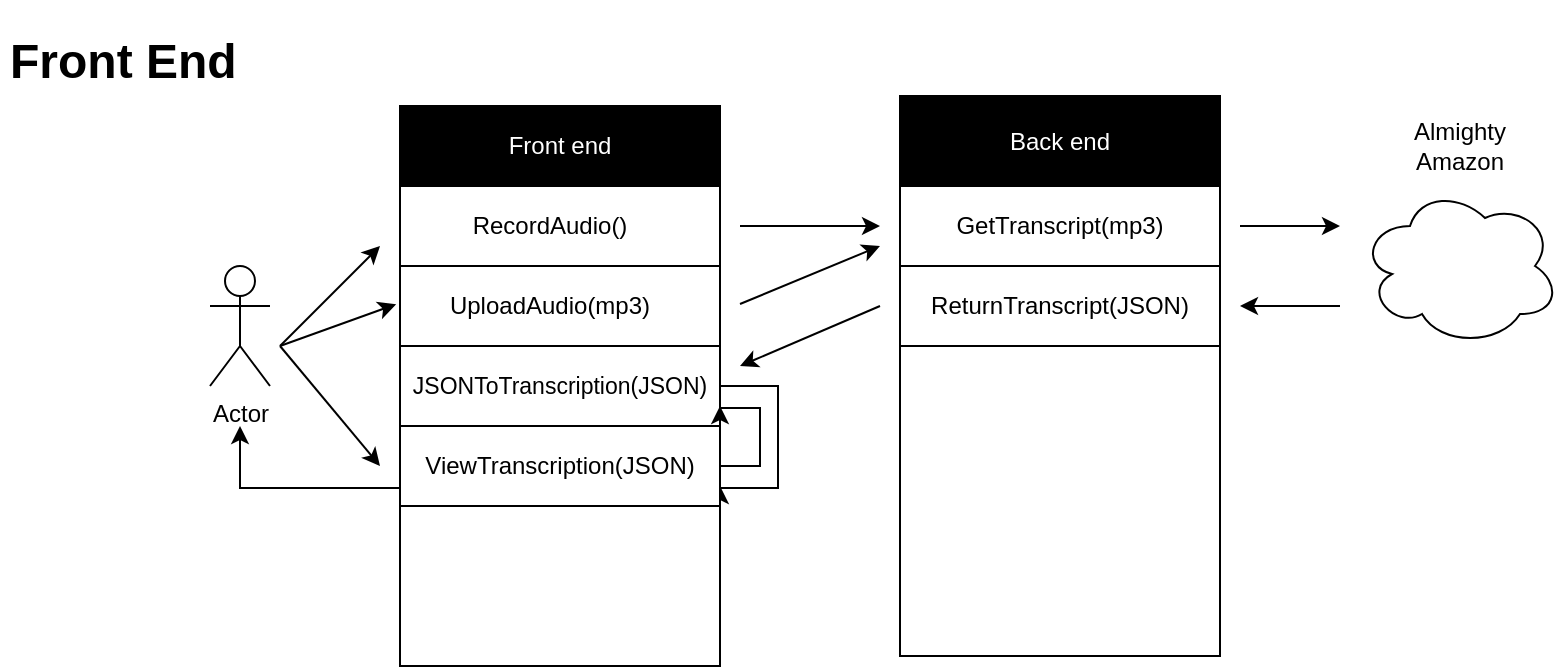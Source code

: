 <mxfile version="10.7.0" type="github"><diagram id="Znyub1uQKylLT9gnVSdC" name="Page-1"><mxGraphModel dx="887" dy="513" grid="1" gridSize="10" guides="1" tooltips="1" connect="1" arrows="1" fold="1" page="1" pageScale="1" pageWidth="850" pageHeight="1100" math="0" shadow="0"><root><mxCell id="0"/><mxCell id="1" parent="0"/><mxCell id="FJyA605MSM1jOheKYFPX-18" style="edgeStyle=orthogonalEdgeStyle;rounded=0;orthogonalLoop=1;jettySize=auto;html=1;exitX=1;exitY=0.5;exitDx=0;exitDy=0;fontSize=11.5;entryX=1;entryY=0.75;entryDx=0;entryDy=0;" edge="1" parent="1" source="SYLWjsR0JGekIqLb7W40-3" target="FJyA605MSM1jOheKYFPX-1"><mxGeometry relative="1" as="geometry"><mxPoint x="430" y="270" as="targetPoint"/><Array as="points"><mxPoint x="429" y="220"/><mxPoint x="429" y="271"/></Array></mxGeometry></mxCell><mxCell id="SYLWjsR0JGekIqLb7W40-3" value="" style="rounded=0;whiteSpace=wrap;html=1;" parent="1" vertex="1"><mxGeometry x="240" y="80" width="160" height="280" as="geometry"/></mxCell><mxCell id="SYLWjsR0JGekIqLb7W40-5" value="&lt;h1&gt;Front End&lt;/h1&gt;" style="text;html=1;strokeColor=none;fillColor=none;spacing=5;spacingTop=-20;whiteSpace=wrap;overflow=hidden;rounded=0;" parent="1" vertex="1"><mxGeometry x="40" y="37.5" width="190" height="140" as="geometry"/></mxCell><mxCell id="SYLWjsR0JGekIqLb7W40-6" value="Actor" style="shape=umlActor;verticalLabelPosition=bottom;labelBackgroundColor=#ffffff;verticalAlign=top;html=1;outlineConnect=0;" parent="1" vertex="1"><mxGeometry x="145" y="160" width="30" height="60" as="geometry"/></mxCell><mxCell id="SYLWjsR0JGekIqLb7W40-12" value="" style="rounded=0;whiteSpace=wrap;html=1;" parent="1" vertex="1"><mxGeometry x="490" y="75" width="160" height="280" as="geometry"/></mxCell><mxCell id="SYLWjsR0JGekIqLb7W40-14" value="" style="endArrow=classic;html=1;" parent="1" edge="1"><mxGeometry width="50" height="50" relative="1" as="geometry"><mxPoint x="180" y="200" as="sourcePoint"/><mxPoint x="230" y="150" as="targetPoint"/><Array as="points"/></mxGeometry></mxCell><mxCell id="SYLWjsR0JGekIqLb7W40-16" value="" style="rounded=0;whiteSpace=wrap;html=1;" parent="1" vertex="1"><mxGeometry x="240" y="160" width="160" height="40" as="geometry"/></mxCell><mxCell id="SYLWjsR0JGekIqLb7W40-17" value="" style="rounded=0;whiteSpace=wrap;html=1;fontColor=#000000;fillColor=#000000;" parent="1" vertex="1"><mxGeometry x="240" y="80" width="160" height="40" as="geometry"/></mxCell><mxCell id="SYLWjsR0JGekIqLb7W40-4" value="Front end" style="text;html=1;strokeColor=none;fillColor=none;align=center;verticalAlign=middle;whiteSpace=wrap;rounded=0;fontColor=#FFFFFF;" parent="1" vertex="1"><mxGeometry x="260" y="90" width="120" height="20" as="geometry"/></mxCell><mxCell id="SYLWjsR0JGekIqLb7W40-18" value="" style="rounded=0;whiteSpace=wrap;html=1;fillColor=#000000;fontColor=#000000;" parent="1" vertex="1"><mxGeometry x="490" y="75" width="160" height="45" as="geometry"/></mxCell><mxCell id="SYLWjsR0JGekIqLb7W40-13" value="Back end" style="text;html=1;strokeColor=none;fillColor=none;align=center;verticalAlign=middle;whiteSpace=wrap;rounded=0;fontColor=#FFFFFF;" parent="1" vertex="1"><mxGeometry x="510" y="87.5" width="120" height="20" as="geometry"/></mxCell><mxCell id="SYLWjsR0JGekIqLb7W40-19" value="" style="rounded=0;whiteSpace=wrap;html=1;" parent="1" vertex="1"><mxGeometry x="490" y="120" width="160" height="40" as="geometry"/></mxCell><mxCell id="SYLWjsR0JGekIqLb7W40-20" value="" style="rounded=0;whiteSpace=wrap;html=1;" parent="1" vertex="1"><mxGeometry x="490" y="160" width="160" height="40" as="geometry"/></mxCell><mxCell id="SYLWjsR0JGekIqLb7W40-21" value="" style="endArrow=classic;html=1;entryX=-0.012;entryY=0.354;entryDx=0;entryDy=0;entryPerimeter=0;" parent="1" target="SYLWjsR0JGekIqLb7W40-3" edge="1"><mxGeometry width="50" height="50" relative="1" as="geometry"><mxPoint x="180" y="200" as="sourcePoint"/><mxPoint x="240" y="160" as="targetPoint"/><Array as="points"/></mxGeometry></mxCell><mxCell id="SYLWjsR0JGekIqLb7W40-22" value="RecordAudio()" style="text;html=1;strokeColor=none;fillColor=none;align=center;verticalAlign=middle;whiteSpace=wrap;rounded=0;fontColor=#000000;" parent="1" vertex="1"><mxGeometry x="290" y="130" width="50" height="20" as="geometry"/></mxCell><mxCell id="SYLWjsR0JGekIqLb7W40-23" value="UploadAudio(mp3)" style="text;html=1;strokeColor=none;fillColor=none;align=center;verticalAlign=middle;whiteSpace=wrap;rounded=0;fontColor=#000000;" parent="1" vertex="1"><mxGeometry x="290" y="170" width="50" height="20" as="geometry"/></mxCell><mxCell id="SYLWjsR0JGekIqLb7W40-24" value="" style="endArrow=classic;html=1;fontColor=#000000;" parent="1" edge="1"><mxGeometry width="50" height="50" relative="1" as="geometry"><mxPoint x="410" y="140" as="sourcePoint"/><mxPoint x="480" y="140" as="targetPoint"/></mxGeometry></mxCell><mxCell id="SYLWjsR0JGekIqLb7W40-25" value="" style="endArrow=classic;html=1;fontColor=#000000;" parent="1" edge="1"><mxGeometry width="50" height="50" relative="1" as="geometry"><mxPoint x="410" y="179" as="sourcePoint"/><mxPoint x="480" y="150" as="targetPoint"/></mxGeometry></mxCell><mxCell id="SYLWjsR0JGekIqLb7W40-26" value="GetTranscript(mp3)" style="text;html=1;strokeColor=none;fillColor=none;align=center;verticalAlign=middle;whiteSpace=wrap;rounded=0;fontColor=#000000;" parent="1" vertex="1"><mxGeometry x="550" y="130" width="40" height="20" as="geometry"/></mxCell><mxCell id="SYLWjsR0JGekIqLb7W40-27" value="ReturnTranscript(JSON)" style="text;html=1;strokeColor=none;fillColor=none;align=center;verticalAlign=middle;whiteSpace=wrap;rounded=0;fontColor=#000000;" parent="1" vertex="1"><mxGeometry x="550" y="170" width="40" height="20" as="geometry"/></mxCell><mxCell id="SYLWjsR0JGekIqLb7W40-28" value="" style="endArrow=classic;html=1;fontColor=#000000;" parent="1" edge="1"><mxGeometry width="50" height="50" relative="1" as="geometry"><mxPoint x="660" y="140" as="sourcePoint"/><mxPoint x="710" y="140" as="targetPoint"/></mxGeometry></mxCell><mxCell id="SYLWjsR0JGekIqLb7W40-29" value="" style="ellipse;shape=cloud;whiteSpace=wrap;html=1;fillColor=#FFFFFF;fontColor=#000000;" parent="1" vertex="1"><mxGeometry x="720" y="120" width="100" height="80" as="geometry"/></mxCell><mxCell id="SYLWjsR0JGekIqLb7W40-30" value="" style="endArrow=classic;html=1;fontColor=#000000;" parent="1" edge="1"><mxGeometry width="50" height="50" relative="1" as="geometry"><mxPoint x="710" y="180" as="sourcePoint"/><mxPoint x="660" y="180" as="targetPoint"/></mxGeometry></mxCell><mxCell id="SYLWjsR0JGekIqLb7W40-31" value="" style="endArrow=classic;html=1;fontColor=#000000;" parent="1" edge="1"><mxGeometry width="50" height="50" relative="1" as="geometry"><mxPoint x="480" y="180" as="sourcePoint"/><mxPoint x="410" y="210" as="targetPoint"/></mxGeometry></mxCell><mxCell id="EhKEhCuIyaIcaOgVN_55-1" value="" style="rounded=0;whiteSpace=wrap;html=1;fillColor=#FFFFFF;fontColor=#000000;" parent="1" vertex="1"><mxGeometry x="240" y="200" width="160" height="40" as="geometry"/></mxCell><mxCell id="EhKEhCuIyaIcaOgVN_55-2" value="JSONToTranscription(JSON)" style="text;html=1;strokeColor=none;fillColor=none;align=center;verticalAlign=middle;whiteSpace=wrap;rounded=0;fontColor=#000000;fontSize=11.5;" parent="1" vertex="1"><mxGeometry x="300" y="210" width="40" height="20" as="geometry"/></mxCell><mxCell id="EhKEhCuIyaIcaOgVN_55-14" value="Almighty Amazon" style="text;html=1;strokeColor=none;fillColor=none;align=center;verticalAlign=middle;whiteSpace=wrap;rounded=0;fontColor=#000000;" parent="1" vertex="1"><mxGeometry x="750" y="90" width="40" height="20" as="geometry"/></mxCell><mxCell id="FJyA605MSM1jOheKYFPX-11" style="edgeStyle=orthogonalEdgeStyle;rounded=0;orthogonalLoop=1;jettySize=auto;html=1;exitX=0;exitY=0.75;exitDx=0;exitDy=0;fontSize=11.5;" edge="1" parent="1" source="FJyA605MSM1jOheKYFPX-1"><mxGeometry relative="1" as="geometry"><mxPoint x="160" y="240" as="targetPoint"/><Array as="points"><mxPoint x="160" y="271"/></Array></mxGeometry></mxCell><mxCell id="FJyA605MSM1jOheKYFPX-21" style="edgeStyle=orthogonalEdgeStyle;rounded=0;orthogonalLoop=1;jettySize=auto;html=1;exitX=1;exitY=0.25;exitDx=0;exitDy=0;entryX=1;entryY=0.75;entryDx=0;entryDy=0;fontSize=11.5;" edge="1" parent="1" source="FJyA605MSM1jOheKYFPX-1" target="EhKEhCuIyaIcaOgVN_55-1"><mxGeometry relative="1" as="geometry"><Array as="points"><mxPoint x="400" y="260"/><mxPoint x="420" y="260"/><mxPoint x="420" y="231"/></Array></mxGeometry></mxCell><mxCell id="FJyA605MSM1jOheKYFPX-1" value="" style="rounded=0;whiteSpace=wrap;html=1;fillColor=#FFFFFF;fontColor=#000000;" vertex="1" parent="1"><mxGeometry x="240" y="240" width="160" height="40" as="geometry"/></mxCell><mxCell id="FJyA605MSM1jOheKYFPX-2" value="&lt;div&gt;ViewTranscription(JSON)&lt;/div&gt;" style="text;html=1;strokeColor=none;fillColor=none;align=center;verticalAlign=middle;whiteSpace=wrap;rounded=0;fontColor=#000000;" vertex="1" parent="1"><mxGeometry x="300" y="250" width="40" height="20" as="geometry"/></mxCell><mxCell id="FJyA605MSM1jOheKYFPX-5" value="" style="endArrow=classic;html=1;fontSize=11.5;" edge="1" parent="1"><mxGeometry width="50" height="50" relative="1" as="geometry"><mxPoint x="180" y="200" as="sourcePoint"/><mxPoint x="230" y="260" as="targetPoint"/></mxGeometry></mxCell></root></mxGraphModel></diagram></mxfile>
